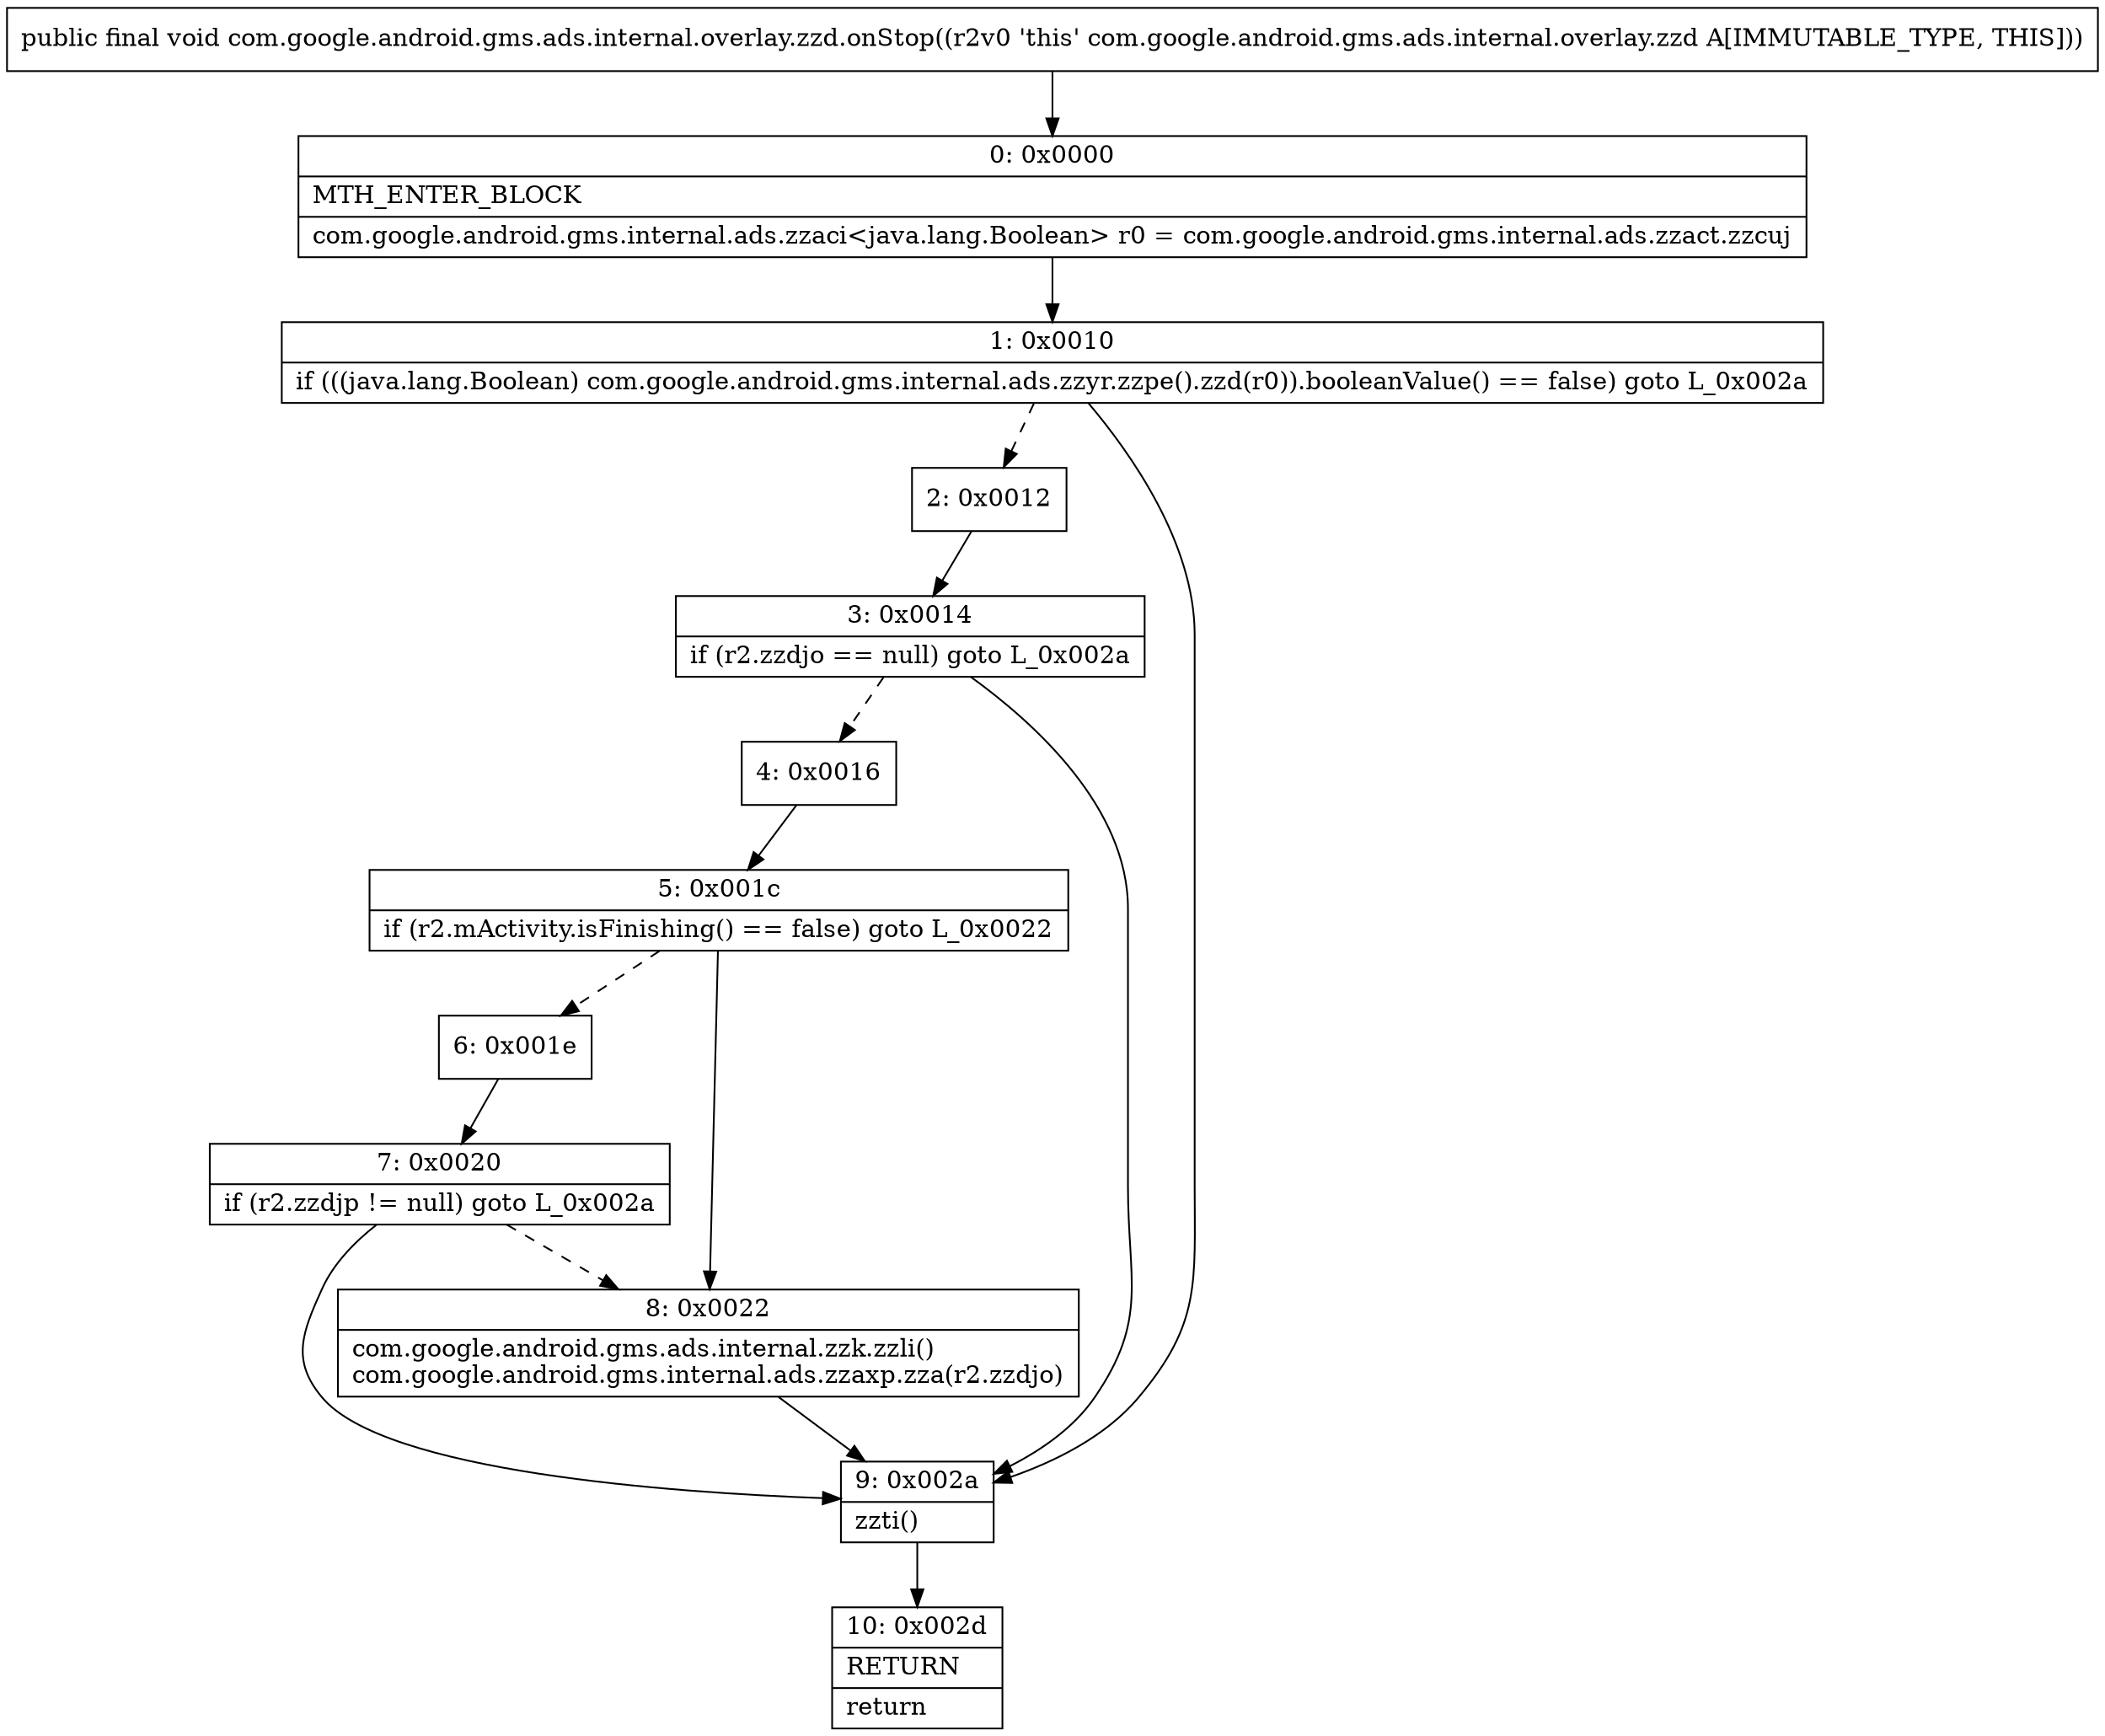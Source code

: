 digraph "CFG forcom.google.android.gms.ads.internal.overlay.zzd.onStop()V" {
Node_0 [shape=record,label="{0\:\ 0x0000|MTH_ENTER_BLOCK\l|com.google.android.gms.internal.ads.zzaci\<java.lang.Boolean\> r0 = com.google.android.gms.internal.ads.zzact.zzcuj\l}"];
Node_1 [shape=record,label="{1\:\ 0x0010|if (((java.lang.Boolean) com.google.android.gms.internal.ads.zzyr.zzpe().zzd(r0)).booleanValue() == false) goto L_0x002a\l}"];
Node_2 [shape=record,label="{2\:\ 0x0012}"];
Node_3 [shape=record,label="{3\:\ 0x0014|if (r2.zzdjo == null) goto L_0x002a\l}"];
Node_4 [shape=record,label="{4\:\ 0x0016}"];
Node_5 [shape=record,label="{5\:\ 0x001c|if (r2.mActivity.isFinishing() == false) goto L_0x0022\l}"];
Node_6 [shape=record,label="{6\:\ 0x001e}"];
Node_7 [shape=record,label="{7\:\ 0x0020|if (r2.zzdjp != null) goto L_0x002a\l}"];
Node_8 [shape=record,label="{8\:\ 0x0022|com.google.android.gms.ads.internal.zzk.zzli()\lcom.google.android.gms.internal.ads.zzaxp.zza(r2.zzdjo)\l}"];
Node_9 [shape=record,label="{9\:\ 0x002a|zzti()\l}"];
Node_10 [shape=record,label="{10\:\ 0x002d|RETURN\l|return\l}"];
MethodNode[shape=record,label="{public final void com.google.android.gms.ads.internal.overlay.zzd.onStop((r2v0 'this' com.google.android.gms.ads.internal.overlay.zzd A[IMMUTABLE_TYPE, THIS])) }"];
MethodNode -> Node_0;
Node_0 -> Node_1;
Node_1 -> Node_2[style=dashed];
Node_1 -> Node_9;
Node_2 -> Node_3;
Node_3 -> Node_4[style=dashed];
Node_3 -> Node_9;
Node_4 -> Node_5;
Node_5 -> Node_6[style=dashed];
Node_5 -> Node_8;
Node_6 -> Node_7;
Node_7 -> Node_8[style=dashed];
Node_7 -> Node_9;
Node_8 -> Node_9;
Node_9 -> Node_10;
}

